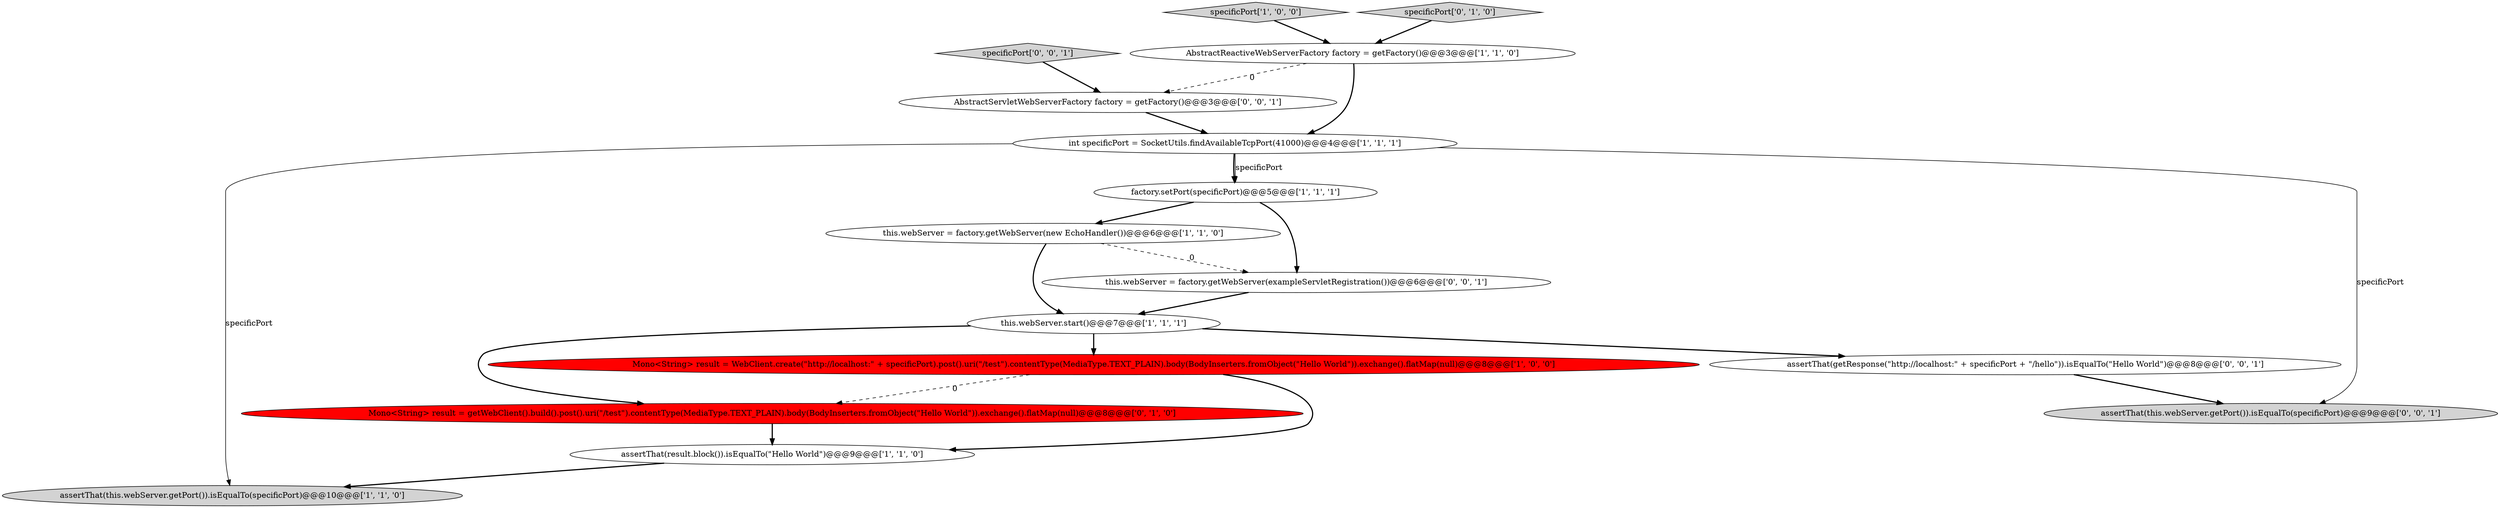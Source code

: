 digraph {
0 [style = filled, label = "this.webServer.start()@@@7@@@['1', '1', '1']", fillcolor = white, shape = ellipse image = "AAA0AAABBB1BBB"];
3 [style = filled, label = "this.webServer = factory.getWebServer(new EchoHandler())@@@6@@@['1', '1', '0']", fillcolor = white, shape = ellipse image = "AAA0AAABBB1BBB"];
2 [style = filled, label = "specificPort['1', '0', '0']", fillcolor = lightgray, shape = diamond image = "AAA0AAABBB1BBB"];
5 [style = filled, label = "int specificPort = SocketUtils.findAvailableTcpPort(41000)@@@4@@@['1', '1', '1']", fillcolor = white, shape = ellipse image = "AAA0AAABBB1BBB"];
1 [style = filled, label = "AbstractReactiveWebServerFactory factory = getFactory()@@@3@@@['1', '1', '0']", fillcolor = white, shape = ellipse image = "AAA0AAABBB1BBB"];
7 [style = filled, label = "assertThat(result.block()).isEqualTo(\"Hello World\")@@@9@@@['1', '1', '0']", fillcolor = white, shape = ellipse image = "AAA0AAABBB1BBB"];
8 [style = filled, label = "assertThat(this.webServer.getPort()).isEqualTo(specificPort)@@@10@@@['1', '1', '0']", fillcolor = lightgray, shape = ellipse image = "AAA0AAABBB1BBB"];
12 [style = filled, label = "AbstractServletWebServerFactory factory = getFactory()@@@3@@@['0', '0', '1']", fillcolor = white, shape = ellipse image = "AAA0AAABBB3BBB"];
13 [style = filled, label = "specificPort['0', '0', '1']", fillcolor = lightgray, shape = diamond image = "AAA0AAABBB3BBB"];
15 [style = filled, label = "assertThat(getResponse(\"http://localhost:\" + specificPort + \"/hello\")).isEqualTo(\"Hello World\")@@@8@@@['0', '0', '1']", fillcolor = white, shape = ellipse image = "AAA0AAABBB3BBB"];
6 [style = filled, label = "factory.setPort(specificPort)@@@5@@@['1', '1', '1']", fillcolor = white, shape = ellipse image = "AAA0AAABBB1BBB"];
9 [style = filled, label = "specificPort['0', '1', '0']", fillcolor = lightgray, shape = diamond image = "AAA0AAABBB2BBB"];
14 [style = filled, label = "this.webServer = factory.getWebServer(exampleServletRegistration())@@@6@@@['0', '0', '1']", fillcolor = white, shape = ellipse image = "AAA0AAABBB3BBB"];
10 [style = filled, label = "Mono<String> result = getWebClient().build().post().uri(\"/test\").contentType(MediaType.TEXT_PLAIN).body(BodyInserters.fromObject(\"Hello World\")).exchange().flatMap(null)@@@8@@@['0', '1', '0']", fillcolor = red, shape = ellipse image = "AAA1AAABBB2BBB"];
11 [style = filled, label = "assertThat(this.webServer.getPort()).isEqualTo(specificPort)@@@9@@@['0', '0', '1']", fillcolor = lightgray, shape = ellipse image = "AAA0AAABBB3BBB"];
4 [style = filled, label = "Mono<String> result = WebClient.create(\"http://localhost:\" + specificPort).post().uri(\"/test\").contentType(MediaType.TEXT_PLAIN).body(BodyInserters.fromObject(\"Hello World\")).exchange().flatMap(null)@@@8@@@['1', '0', '0']", fillcolor = red, shape = ellipse image = "AAA1AAABBB1BBB"];
1->5 [style = bold, label=""];
6->3 [style = bold, label=""];
12->5 [style = bold, label=""];
2->1 [style = bold, label=""];
7->8 [style = bold, label=""];
10->7 [style = bold, label=""];
0->15 [style = bold, label=""];
4->7 [style = bold, label=""];
3->0 [style = bold, label=""];
6->14 [style = bold, label=""];
1->12 [style = dashed, label="0"];
0->10 [style = bold, label=""];
13->12 [style = bold, label=""];
5->6 [style = bold, label=""];
14->0 [style = bold, label=""];
15->11 [style = bold, label=""];
0->4 [style = bold, label=""];
5->6 [style = solid, label="specificPort"];
5->8 [style = solid, label="specificPort"];
3->14 [style = dashed, label="0"];
4->10 [style = dashed, label="0"];
9->1 [style = bold, label=""];
5->11 [style = solid, label="specificPort"];
}
